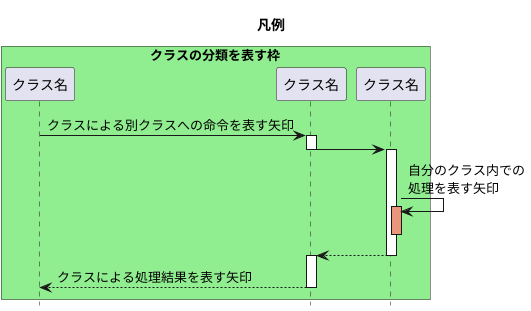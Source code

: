 @startuml



title
凡例
end title
hide footbox


'box "クラスが動作する場所(MappEnv上で動作するか、サーバ上で動作するか)\n　緑枠はMappEnv上の動作\n 青枠はサーバ上の動作" #LightGreen
box "クラスの分類を表す枠" #LightGreen

participant クラス名 as a
participant クラス名 as b
participant クラス名 as c


a -> b :クラスによる別クラスへの命令を表す矢印


activate b

b->c
deactivate b

activate c
c ->c:自分のクラス内での\n処理を表す矢印
    activate c#DarkSalmon
    deactivate c
c-->b
deactivate c
activate b
b--> a:クラスによる処理結果を表す矢印
deactivate b

'...


'
'
'
'
'group クラス間での処理
'group 別のクラスから呼び出された際の処理
'a -> b
'
'b --> a
'
'end
'end


end box


@enduml